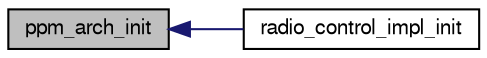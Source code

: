 digraph "ppm_arch_init"
{
  edge [fontname="FreeSans",fontsize="10",labelfontname="FreeSans",labelfontsize="10"];
  node [fontname="FreeSans",fontsize="10",shape=record];
  rankdir="LR";
  Node1 [label="ppm_arch_init",height=0.2,width=0.4,color="black", fillcolor="grey75", style="filled", fontcolor="black"];
  Node1 -> Node2 [dir="back",color="midnightblue",fontsize="10",style="solid",fontname="FreeSans"];
  Node2 [label="radio_control_impl_init",height=0.2,width=0.4,color="black", fillcolor="white", style="filled",URL="$ppm_8c.html#a6ba4bebf68f7ff39f4569dfe3b1f2832"];
}
